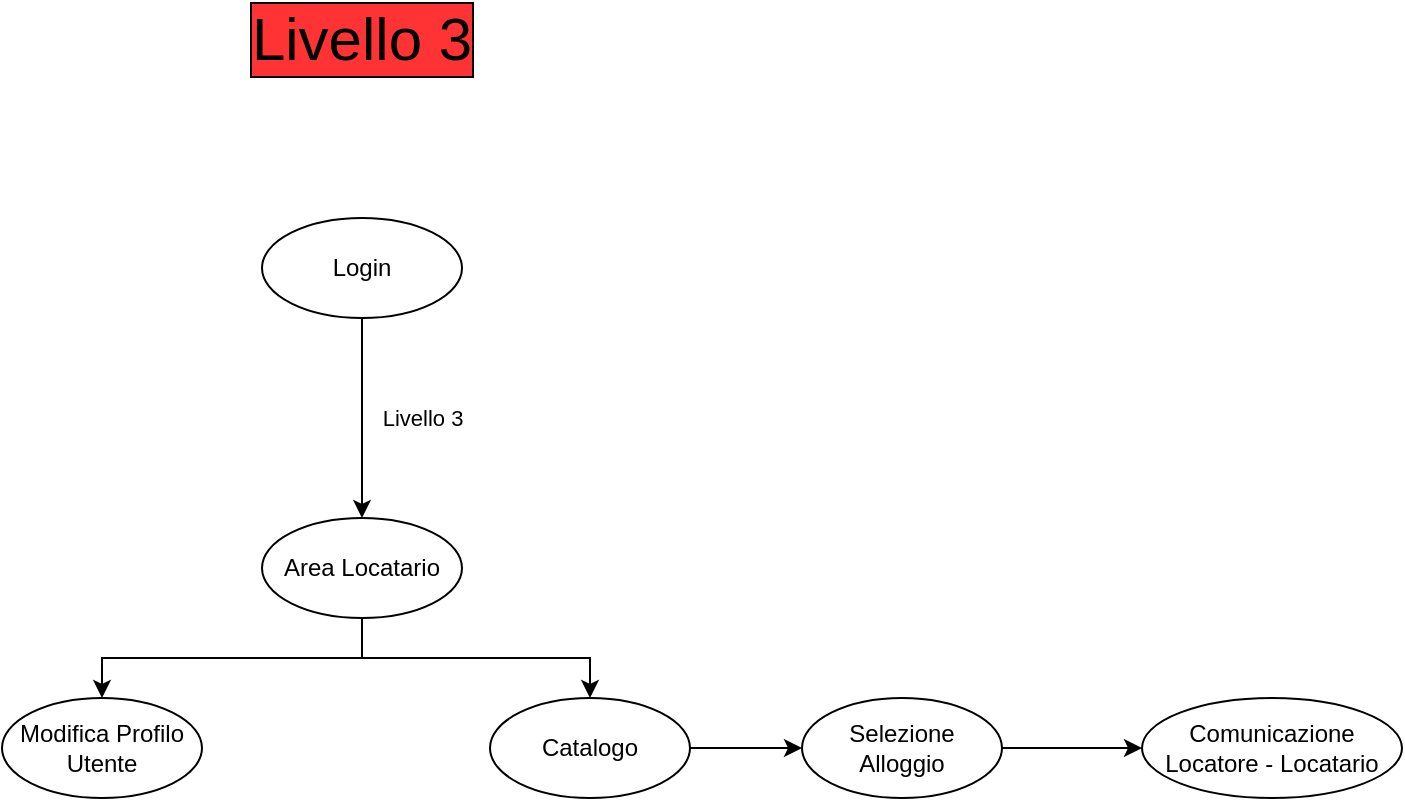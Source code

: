 <mxfile version="13.9.9" type="device"><diagram id="0XRCbPrwMnBurTr6pK3Z" name="Pagina-1"><mxGraphModel dx="1024" dy="584" grid="1" gridSize="10" guides="1" tooltips="1" connect="1" arrows="1" fold="1" page="1" pageScale="1" pageWidth="827" pageHeight="1169" math="0" shadow="0"><root><mxCell id="0"/><mxCell id="1" parent="0"/><mxCell id="iY8qqlN8sonfvTj25GCz-3" value="Livello 3" style="edgeStyle=orthogonalEdgeStyle;rounded=0;orthogonalLoop=1;jettySize=auto;html=1;entryX=0.5;entryY=0;entryDx=0;entryDy=0;" edge="1" parent="1" source="iY8qqlN8sonfvTj25GCz-4" target="iY8qqlN8sonfvTj25GCz-8"><mxGeometry y="30" relative="1" as="geometry"><mxPoint as="offset"/></mxGeometry></mxCell><mxCell id="iY8qqlN8sonfvTj25GCz-4" value="Login" style="ellipse;whiteSpace=wrap;html=1;" vertex="1" parent="1"><mxGeometry x="250" y="210" width="100" height="50" as="geometry"/></mxCell><mxCell id="iY8qqlN8sonfvTj25GCz-6" style="edgeStyle=orthogonalEdgeStyle;rounded=0;orthogonalLoop=1;jettySize=auto;html=1;entryX=0.5;entryY=0;entryDx=0;entryDy=0;exitX=0.5;exitY=1;exitDx=0;exitDy=0;" edge="1" parent="1" source="iY8qqlN8sonfvTj25GCz-8" target="iY8qqlN8sonfvTj25GCz-10"><mxGeometry relative="1" as="geometry"/></mxCell><mxCell id="iY8qqlN8sonfvTj25GCz-7" style="edgeStyle=orthogonalEdgeStyle;rounded=0;orthogonalLoop=1;jettySize=auto;html=1;entryX=0.5;entryY=0;entryDx=0;entryDy=0;exitX=0.5;exitY=1;exitDx=0;exitDy=0;" edge="1" parent="1" source="iY8qqlN8sonfvTj25GCz-8" target="iY8qqlN8sonfvTj25GCz-11"><mxGeometry relative="1" as="geometry"/></mxCell><mxCell id="iY8qqlN8sonfvTj25GCz-8" value="Area Locatario" style="ellipse;whiteSpace=wrap;html=1;" vertex="1" parent="1"><mxGeometry x="250" y="360" width="100" height="50" as="geometry"/></mxCell><mxCell id="iY8qqlN8sonfvTj25GCz-9" style="edgeStyle=orthogonalEdgeStyle;rounded=0;orthogonalLoop=1;jettySize=auto;html=1;" edge="1" parent="1" source="iY8qqlN8sonfvTj25GCz-10" target="iY8qqlN8sonfvTj25GCz-14"><mxGeometry relative="1" as="geometry"/></mxCell><mxCell id="iY8qqlN8sonfvTj25GCz-10" value="Catalogo" style="ellipse;whiteSpace=wrap;html=1;" vertex="1" parent="1"><mxGeometry x="364" y="450" width="100" height="50" as="geometry"/></mxCell><mxCell id="iY8qqlN8sonfvTj25GCz-11" value="Modifica Profilo Utente" style="ellipse;whiteSpace=wrap;html=1;" vertex="1" parent="1"><mxGeometry x="120" y="450" width="100" height="50" as="geometry"/></mxCell><mxCell id="iY8qqlN8sonfvTj25GCz-12" value="Comunicazione Locatore - Locatario" style="ellipse;whiteSpace=wrap;html=1;" vertex="1" parent="1"><mxGeometry x="690" y="450" width="130" height="50" as="geometry"/></mxCell><mxCell id="iY8qqlN8sonfvTj25GCz-13" style="edgeStyle=orthogonalEdgeStyle;rounded=0;orthogonalLoop=1;jettySize=auto;html=1;entryX=0;entryY=0.5;entryDx=0;entryDy=0;" edge="1" parent="1" source="iY8qqlN8sonfvTj25GCz-14" target="iY8qqlN8sonfvTj25GCz-12"><mxGeometry relative="1" as="geometry"/></mxCell><mxCell id="iY8qqlN8sonfvTj25GCz-14" value="Selezione Alloggio" style="ellipse;whiteSpace=wrap;html=1;" vertex="1" parent="1"><mxGeometry x="520" y="450" width="100" height="50" as="geometry"/></mxCell><mxCell id="iY8qqlN8sonfvTj25GCz-15" value="Livello 3" style="text;html=1;strokeColor=none;align=center;verticalAlign=middle;whiteSpace=wrap;rounded=0;fillColor=#ffffff;strokeWidth=30;labelBackgroundColor=#FF3333;fontSize=30;labelBorderColor=#000000;" vertex="1" parent="1"><mxGeometry x="220" y="110" width="160" height="20" as="geometry"/></mxCell></root></mxGraphModel></diagram></mxfile>